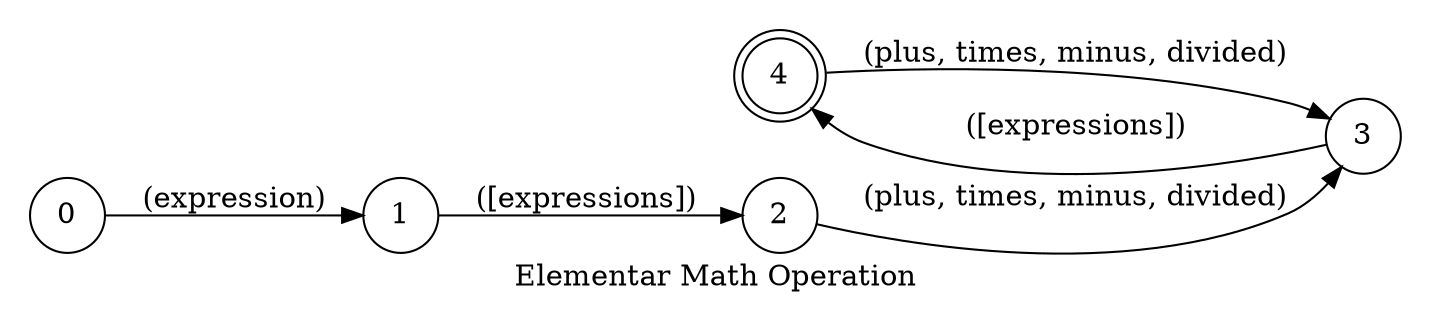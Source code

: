 digraph elementar_math_op {
    id="elementar_math_op";
    label="Elementar Math Operation";
    lang="en-US";
    langName="English";
    pad="0.2";
    rankdir=LR;
    disableStopWords="true";
    priority="2";
    node[shape=doublecircle]; 4;
    node[shape=circle];

    0 -> 1 [label="(expression)"];
    1 -> 2 [label="([expressions])", store=left];
    {2 4} -> 3 [label="(plus, times, minus, divided)", store=operation, normalizer=elementarMathOperation];
    3 -> 4 [label="([expressions])", store=right];

    title="Writes a elementar math operation";
    desc="Writes a elementar math operation (*, -, +, /)";
}